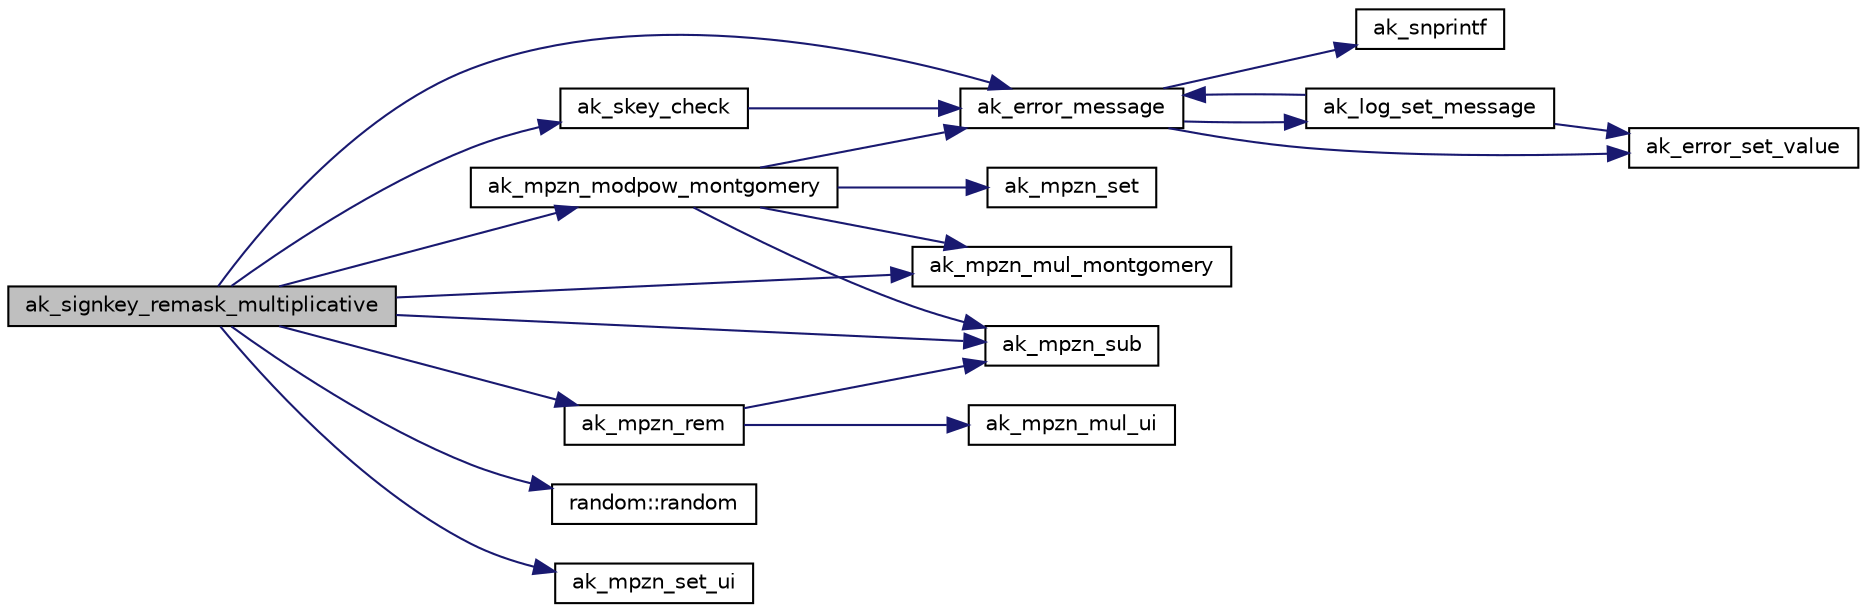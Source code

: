 digraph "ak_signkey_remask_multiplicative"
{
  edge [fontname="Helvetica",fontsize="10",labelfontname="Helvetica",labelfontsize="10"];
  node [fontname="Helvetica",fontsize="10",shape=record];
  rankdir="LR";
  Node1 [label="ak_signkey_remask_multiplicative",height=0.2,width=0.4,color="black", fillcolor="grey75", style="filled", fontcolor="black"];
  Node1 -> Node2 [color="midnightblue",fontsize="10",style="solid",fontname="Helvetica"];
  Node2 [label="ak_skey_check",height=0.2,width=0.4,color="black", fillcolor="white", style="filled",URL="$ak__skey_8c.html#a761e18947e23c025eb9cce7cdfd6073a",tooltip="Проверка параметров контекста секретного ключа "];
  Node2 -> Node3 [color="midnightblue",fontsize="10",style="solid",fontname="Helvetica"];
  Node3 [label="ak_error_message",height=0.2,width=0.4,color="black", fillcolor="white", style="filled",URL="$ak__log_8c.html#a80a4822cbd184b3cbcc43096126eb52b",tooltip="Вывод сообщений о возникшей в процессе выполнения ошибке. "];
  Node3 -> Node4 [color="midnightblue",fontsize="10",style="solid",fontname="Helvetica"];
  Node4 [label="ak_snprintf",height=0.2,width=0.4,color="black", fillcolor="white", style="filled",URL="$ak__log_8c.html#a129225cc1640b6773cf0a7d629f0dca6",tooltip="Обобщенная реализация функции snprintf для различных компиляторов. "];
  Node3 -> Node5 [color="midnightblue",fontsize="10",style="solid",fontname="Helvetica"];
  Node5 [label="ak_log_set_message",height=0.2,width=0.4,color="black", fillcolor="white", style="filled",URL="$ak__log_8c.html#a25eff854c3f398d72791d04662d0978a",tooltip="Прямой вывод сообщения аудита. "];
  Node5 -> Node6 [color="midnightblue",fontsize="10",style="solid",fontname="Helvetica"];
  Node6 [label="ak_error_set_value",height=0.2,width=0.4,color="black", fillcolor="white", style="filled",URL="$ak__log_8c.html#a700e68d9e88d81489869ba269af25c7b",tooltip="Функция устанавливает значение переменной, хранящей ошибку выполнения программы. "];
  Node5 -> Node3 [color="midnightblue",fontsize="10",style="solid",fontname="Helvetica"];
  Node3 -> Node6 [color="midnightblue",fontsize="10",style="solid",fontname="Helvetica"];
  Node1 -> Node3 [color="midnightblue",fontsize="10",style="solid",fontname="Helvetica"];
  Node1 -> Node7 [color="midnightblue",fontsize="10",style="solid",fontname="Helvetica"];
  Node7 [label="random::random",height=0.2,width=0.4,color="black", fillcolor="white", style="filled",URL="$structrandom.html#a34c4359c2f54cc37cdf9ad5acecf115f",tooltip="указатель на функцию выработки последователности псевдо-случайных байт "];
  Node1 -> Node8 [color="midnightblue",fontsize="10",style="solid",fontname="Helvetica"];
  Node8 [label="ak_mpzn_rem",height=0.2,width=0.4,color="black", fillcolor="white", style="filled",URL="$ak__mpzn_8c.html#ac4cfaa83700ca59cd67ec1055a16a171",tooltip="Вычисление остатка от деления одного вычета на другой "];
  Node8 -> Node9 [color="midnightblue",fontsize="10",style="solid",fontname="Helvetica"];
  Node9 [label="ak_mpzn_mul_ui",height=0.2,width=0.4,color="black", fillcolor="white", style="filled",URL="$ak__mpzn_8c.html#a7435769f1d4f97de4b9baa15f51be8d6",tooltip="Умножение вычета на беззнаковое целое "];
  Node8 -> Node10 [color="midnightblue",fontsize="10",style="solid",fontname="Helvetica"];
  Node10 [label="ak_mpzn_sub",height=0.2,width=0.4,color="black", fillcolor="white", style="filled",URL="$ak__mpzn_8c.html#ae8d733cc1f6ca575b68d58411e37c2be",tooltip="Вычитание двух вычетов "];
  Node1 -> Node11 [color="midnightblue",fontsize="10",style="solid",fontname="Helvetica"];
  Node11 [label="ak_mpzn_mul_montgomery",height=0.2,width=0.4,color="black", fillcolor="white", style="filled",URL="$ak__mpzn_8c.html#af348d554b8750cf921ccc4e15736bdf4",tooltip="Умножение двух вычетов в представлении Монтгомери. "];
  Node1 -> Node12 [color="midnightblue",fontsize="10",style="solid",fontname="Helvetica"];
  Node12 [label="ak_mpzn_set_ui",height=0.2,width=0.4,color="black", fillcolor="white", style="filled",URL="$ak__mpzn_8c.html#a3038283a8f7a8adc44f81b60d20039c1",tooltip="Присвоение вычету беззнакового целого значения. "];
  Node1 -> Node10 [color="midnightblue",fontsize="10",style="solid",fontname="Helvetica"];
  Node1 -> Node13 [color="midnightblue",fontsize="10",style="solid",fontname="Helvetica"];
  Node13 [label="ak_mpzn_modpow_montgomery",height=0.2,width=0.4,color="black", fillcolor="white", style="filled",URL="$ak__mpzn_8c.html#a29cf1faaed26d34ed3227a2e9958617e",tooltip="Модульное возведение в степень в представлении Монтгомери. "];
  Node13 -> Node10 [color="midnightblue",fontsize="10",style="solid",fontname="Helvetica"];
  Node13 -> Node3 [color="midnightblue",fontsize="10",style="solid",fontname="Helvetica"];
  Node13 -> Node14 [color="midnightblue",fontsize="10",style="solid",fontname="Helvetica"];
  Node14 [label="ak_mpzn_set",height=0.2,width=0.4,color="black", fillcolor="white", style="filled",URL="$ak__mpzn_8c.html#a3a7a7eb6081ec812cab451d5781412ff",tooltip="Присвоение вычету другого вычета. "];
  Node13 -> Node11 [color="midnightblue",fontsize="10",style="solid",fontname="Helvetica"];
}
